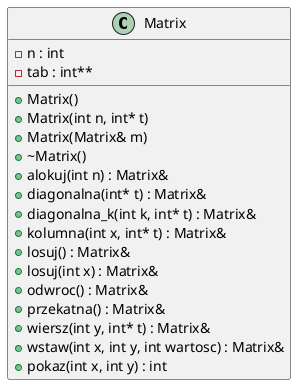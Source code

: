 @startuml inline_umlgraph_1.png
class Matrix {
-n : int
-tab : int**
+Matrix()
+Matrix(int n, int* t)
+Matrix(Matrix& m)
+~Matrix()
+alokuj(int n) : Matrix&
+diagonalna(int* t) : Matrix&
+diagonalna_k(int k, int* t) : Matrix&
+kolumna(int x, int* t) : Matrix&
+losuj() : Matrix&
+losuj(int x) : Matrix&
+odwroc() : Matrix&
+przekatna() : Matrix&
+wiersz(int y, int* t) : Matrix&
+wstaw(int x, int y, int wartosc) : Matrix&
+pokaz(int x, int y) : int

}
@enduml
